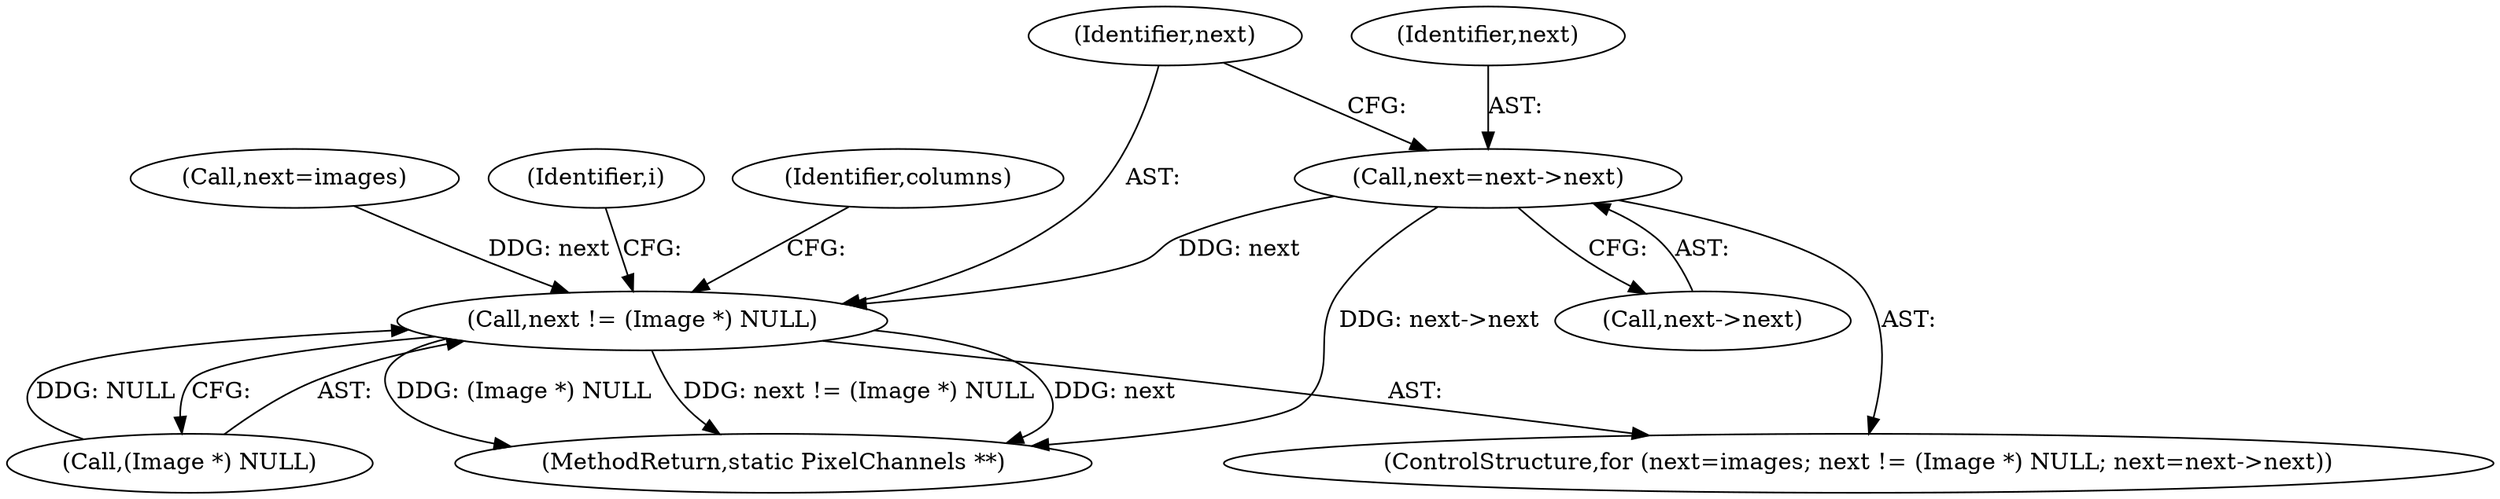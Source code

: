digraph "0_ImageMagick6_025e77fcb2f45b21689931ba3bf74eac153afa48@pointer" {
"1000157" [label="(Call,next=next->next)"];
"1000152" [label="(Call,next != (Image *) NULL)"];
"1000158" [label="(Identifier,next)"];
"1000152" [label="(Call,next != (Image *) NULL)"];
"1000148" [label="(ControlStructure,for (next=images; next != (Image *) NULL; next=next->next))"];
"1000154" [label="(Call,(Image *) NULL)"];
"1000149" [label="(Call,next=images)"];
"1000159" [label="(Call,next->next)"];
"1000157" [label="(Call,next=next->next)"];
"1000153" [label="(Identifier,next)"];
"1000171" [label="(Identifier,i)"];
"1000163" [label="(Identifier,columns)"];
"1000240" [label="(MethodReturn,static PixelChannels **)"];
"1000157" -> "1000148"  [label="AST: "];
"1000157" -> "1000159"  [label="CFG: "];
"1000158" -> "1000157"  [label="AST: "];
"1000159" -> "1000157"  [label="AST: "];
"1000153" -> "1000157"  [label="CFG: "];
"1000157" -> "1000240"  [label="DDG: next->next"];
"1000157" -> "1000152"  [label="DDG: next"];
"1000152" -> "1000148"  [label="AST: "];
"1000152" -> "1000154"  [label="CFG: "];
"1000153" -> "1000152"  [label="AST: "];
"1000154" -> "1000152"  [label="AST: "];
"1000163" -> "1000152"  [label="CFG: "];
"1000171" -> "1000152"  [label="CFG: "];
"1000152" -> "1000240"  [label="DDG: next"];
"1000152" -> "1000240"  [label="DDG: (Image *) NULL"];
"1000152" -> "1000240"  [label="DDG: next != (Image *) NULL"];
"1000149" -> "1000152"  [label="DDG: next"];
"1000154" -> "1000152"  [label="DDG: NULL"];
}
